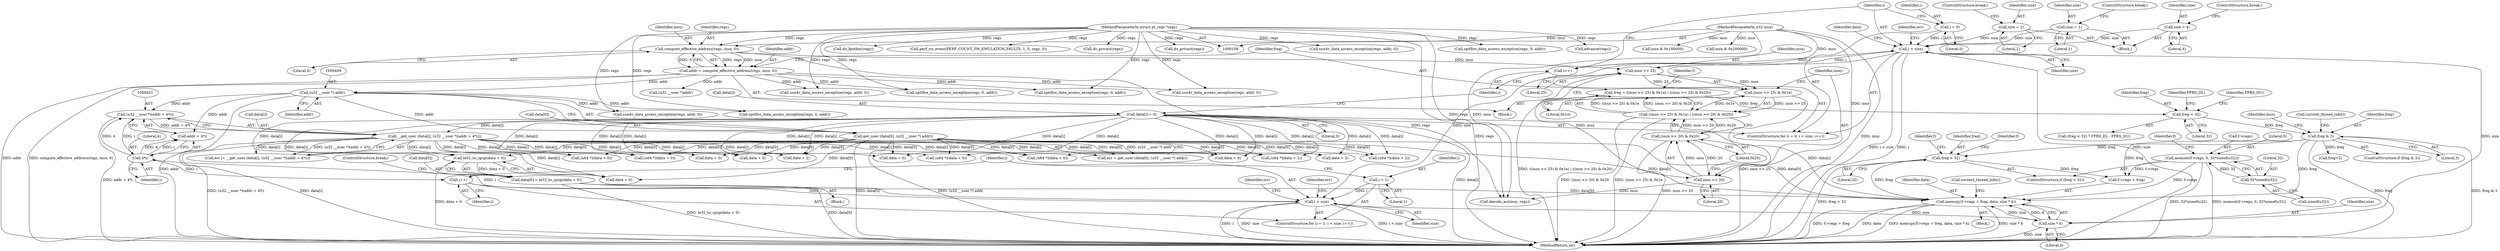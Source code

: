 digraph "0_linux_a8b0ca17b80e92faab46ee7179ba9e99ccb61233_36@API" {
"1000584" [label="(Call,memcpy(f->regs + freg, data, size * 4))"];
"1000563" [label="(Call,memset(f->regs, 0, 32*sizeof(u32)))"];
"1000568" [label="(Call,32*sizeof(u32))"];
"1000165" [label="(Call,freg & 3)"];
"1000145" [label="(Call,freg < 32)"];
"1000118" [label="(Call,freg = ((insn >> 25) & 0x1e) | ((insn >> 20) & 0x20))"];
"1000120" [label="(Call,((insn >> 25) & 0x1e) | ((insn >> 20) & 0x20))"];
"1000121" [label="(Call,(insn >> 25) & 0x1e)"];
"1000122" [label="(Call,insn >> 25)"];
"1000113" [label="(Call,compute_effective_address(regs, insn, 0))"];
"1000108" [label="(MethodParameterIn,struct pt_regs *regs)"];
"1000107" [label="(MethodParameterIn,u32 insn)"];
"1000126" [label="(Call,(insn >> 20) & 0x20)"];
"1000127" [label="(Call,insn >> 20)"];
"1000560" [label="(Call,freg < 32)"];
"1000404" [label="(Call,get_user (data[0], (u32 __user *) addr))"];
"1000408" [label="(Call,(u32 __user *) addr)"];
"1000111" [label="(Call,addr = compute_effective_address(regs, insn, 0))"];
"1000426" [label="(Call,__get_user (data[i], (u32 __user *)(addr + 4*i)))"];
"1000397" [label="(Call,data[i] = 0)"];
"1000430" [label="(Call,(u32 __user *)(addr + 4*i))"];
"1000434" [label="(Call,4*i)"];
"1000419" [label="(Call,i < size)"];
"1000422" [label="(Call,i++)"];
"1000416" [label="(Call,i = 1)"];
"1000392" [label="(Call,i < size)"];
"1000395" [label="(Call,i++)"];
"1000389" [label="(Call,i = 0)"];
"1000379" [label="(Call,size = 4)"];
"1000384" [label="(Call,size = 2)"];
"1000374" [label="(Call,size = 1)"];
"1000470" [label="(Call,data[0] = le32_to_cpup(data + 0))"];
"1000474" [label="(Call,le32_to_cpup(data + 0))"];
"1000591" [label="(Call,size * 4)"];
"1000393" [label="(Identifier,i)"];
"1000397" [label="(Call,data[i] = 0)"];
"1000424" [label="(Call,err |= __get_user (data[i], (u32 __user *)(addr + 4*i)))"];
"1000172" [label="(Call,current_thread_info())"];
"1000484" [label="(Call,data + 0)"];
"1000478" [label="(ControlStructure,break;)"];
"1000415" [label="(ControlStructure,for (i = 1; i < size; i++))"];
"1000468" [label="(Block,)"];
"1000403" [label="(Identifier,err)"];
"1000147" [label="(Literal,32)"];
"1000408" [label="(Call,(u32 __user *) addr)"];
"1000121" [label="(Call,(insn >> 25) & 0x1e)"];
"1000376" [label="(Literal,1)"];
"1000122" [label="(Call,insn >> 25)"];
"1000470" [label="(Call,data[0] = le32_to_cpup(data + 0))"];
"1000474" [label="(Call,le32_to_cpup(data + 0))"];
"1000590" [label="(Identifier,data)"];
"1000114" [label="(Identifier,regs)"];
"1000124" [label="(Literal,25)"];
"1000164" [label="(ControlStructure,if (freg & 3))"];
"1000266" [label="(Call,sun4v_data_access_exception(regs, addr, 0))"];
"1000380" [label="(Identifier,size)"];
"1000505" [label="(Call,(u64 *)(data + 0))"];
"1000410" [label="(Identifier,addr)"];
"1000498" [label="(Call,(u64 *)(data + 0))"];
"1000125" [label="(Literal,0x1e)"];
"1000569" [label="(Literal,32)"];
"1000129" [label="(Literal,20)"];
"1000561" [label="(Identifier,freg)"];
"1000148" [label="(Identifier,FPRS_DL)"];
"1000116" [label="(Literal,0)"];
"1000384" [label="(Call,size = 2)"];
"1000570" [label="(Call,sizeof(u32))"];
"1000271" [label="(Call,spitfire_data_access_exception(regs, 0, addr))"];
"1000392" [label="(Call,i < size)"];
"1000426" [label="(Call,__get_user (data[i], (u32 __user *)(addr + 4*i)))"];
"1000435" [label="(Literal,4)"];
"1000507" [label="(Call,data + 0)"];
"1000405" [label="(Call,data[0])"];
"1000605" [label="(MethodReturn,int)"];
"1000560" [label="(Call,freg < 32)"];
"1000325" [label="(Call,spitfire_data_access_exception(regs, 0, addr))"];
"1000562" [label="(Literal,32)"];
"1000511" [label="(Call,(u64 *)(data + 2))"];
"1000422" [label="(Call,i++)"];
"1000149" [label="(Identifier,FPRS_DU)"];
"1000593" [label="(Literal,4)"];
"1000386" [label="(Literal,2)"];
"1000559" [label="(ControlStructure,if (freg < 32))"];
"1000166" [label="(Identifier,freg)"];
"1000518" [label="(Call,(u64 *)(data + 2))"];
"1000379" [label="(Call,size = 4)"];
"1000488" [label="(Call,(u64 *)(data + 0))"];
"1000111" [label="(Call,addr = compute_effective_address(regs, insn, 0))"];
"1000108" [label="(MethodParameterIn,struct pt_regs *regs)"];
"1000416" [label="(Call,i = 1)"];
"1000482" [label="(Call,(u64 *)(data + 0))"];
"1000564" [label="(Call,f->regs)"];
"1000388" [label="(ControlStructure,for (i = 0; i < size; i++))"];
"1000375" [label="(Identifier,size)"];
"1000591" [label="(Call,size * 4)"];
"1000601" [label="(Call,advance(regs))"];
"1000576" [label="(Identifier,f)"];
"1000387" [label="(ControlStructure,break;)"];
"1000432" [label="(Call,addr + 4*i)"];
"1000109" [label="(Block,)"];
"1000167" [label="(Literal,3)"];
"1000113" [label="(Call,compute_effective_address(regs, insn, 0))"];
"1000390" [label="(Identifier,i)"];
"1000399" [label="(Identifier,data)"];
"1000585" [label="(Call,f->regs + freg)"];
"1000475" [label="(Call,data + 0)"];
"1000112" [label="(Identifier,addr)"];
"1000382" [label="(ControlStructure,break;)"];
"1000389" [label="(Call,i = 0)"];
"1000565" [label="(Identifier,f)"];
"1000138" [label="(Call,decode_asi(insn, regs))"];
"1000127" [label="(Call,insn >> 20)"];
"1000183" [label="(Call,insn & 0x200000)"];
"1000283" [label="(Call,(u32 __user *)addr)"];
"1000146" [label="(Identifier,freg)"];
"1000567" [label="(Literal,0)"];
"1000427" [label="(Call,data[i])"];
"1000436" [label="(Identifier,i)"];
"1000118" [label="(Call,freg = ((insn >> 25) & 0x1e) | ((insn >> 20) & 0x20))"];
"1000357" [label="(Call,sun4v_data_access_exception(regs, addr, 0))"];
"1000587" [label="(Identifier,f)"];
"1000520" [label="(Call,data + 2)"];
"1000490" [label="(Call,data + 0)"];
"1000513" [label="(Call,data + 2)"];
"1000500" [label="(Call,data + 0)"];
"1000449" [label="(Call,sun4v_data_access_exception(regs, addr, 0))"];
"1000568" [label="(Call,32*sizeof(u32))"];
"1000395" [label="(Call,i++)"];
"1000107" [label="(MethodParameterIn,u32 insn)"];
"1000178" [label="(Call,do_fpother(regs))"];
"1000150" [label="(Call,perf_sw_event(PERF_COUNT_SW_EMULATION_FAULTS, 1, 0, regs, 0))"];
"1000592" [label="(Identifier,size)"];
"1000120" [label="(Call,((insn >> 25) & 0x1e) | ((insn >> 20) & 0x20))"];
"1000381" [label="(Literal,4)"];
"1000401" [label="(Literal,0)"];
"1000343" [label="(Call,do_privact(regs))"];
"1000126" [label="(Call,(insn >> 20) & 0x20)"];
"1000184" [label="(Identifier,insn)"];
"1000133" [label="(Identifier,f)"];
"1000420" [label="(Identifier,i)"];
"1000418" [label="(Literal,1)"];
"1000430" [label="(Call,(u32 __user *)(addr + 4*i))"];
"1000233" [label="(Call,do_privact(regs))"];
"1000425" [label="(Identifier,err)"];
"1000563" [label="(Call,memset(f->regs, 0, 32*sizeof(u32)))"];
"1000128" [label="(Identifier,insn)"];
"1000439" [label="(Identifier,err)"];
"1000597" [label="(Call,current_thread_info())"];
"1000404" [label="(Call,get_user (data[0], (u32 __user *) addr))"];
"1000369" [label="(Call,insn & 0x180000)"];
"1000145" [label="(Call,freg < 32)"];
"1000320" [label="(Call,sun4v_data_access_exception(regs, addr, 0))"];
"1000130" [label="(Literal,0x20)"];
"1000394" [label="(Identifier,size)"];
"1000119" [label="(Identifier,freg)"];
"1000144" [label="(Call,(freg < 32) ? FPRS_DL : FPRS_DU)"];
"1000419" [label="(Call,i < size)"];
"1000471" [label="(Call,data[0])"];
"1000434" [label="(Call,4*i)"];
"1000372" [label="(Block,)"];
"1000402" [label="(Call,err = get_user (data[0], (u32 __user *) addr))"];
"1000421" [label="(Identifier,size)"];
"1000417" [label="(Identifier,i)"];
"1000165" [label="(Call,freg & 3)"];
"1000398" [label="(Call,data[i])"];
"1000454" [label="(Call,spitfire_data_access_exception(regs, 0, addr))"];
"1000225" [label="(Call,freg+2)"];
"1000423" [label="(Identifier,i)"];
"1000391" [label="(Literal,0)"];
"1000385" [label="(Identifier,size)"];
"1000377" [label="(ControlStructure,break;)"];
"1000123" [label="(Identifier,insn)"];
"1000362" [label="(Call,spitfire_data_access_exception(regs, 0, addr))"];
"1000374" [label="(Call,size = 1)"];
"1000332" [label="(Block,)"];
"1000115" [label="(Identifier,insn)"];
"1000584" [label="(Call,memcpy(f->regs + freg, data, size * 4))"];
"1000396" [label="(Identifier,i)"];
"1000584" -> "1000332"  [label="AST: "];
"1000584" -> "1000591"  [label="CFG: "];
"1000585" -> "1000584"  [label="AST: "];
"1000590" -> "1000584"  [label="AST: "];
"1000591" -> "1000584"  [label="AST: "];
"1000597" -> "1000584"  [label="CFG: "];
"1000584" -> "1000605"  [label="DDG: data"];
"1000584" -> "1000605"  [label="DDG: memcpy(f->regs + freg, data, size * 4)"];
"1000584" -> "1000605"  [label="DDG: size * 4"];
"1000584" -> "1000605"  [label="DDG: f->regs + freg"];
"1000563" -> "1000584"  [label="DDG: f->regs"];
"1000165" -> "1000584"  [label="DDG: freg"];
"1000560" -> "1000584"  [label="DDG: freg"];
"1000404" -> "1000584"  [label="DDG: data[0]"];
"1000426" -> "1000584"  [label="DDG: data[i]"];
"1000397" -> "1000584"  [label="DDG: data[i]"];
"1000470" -> "1000584"  [label="DDG: data[0]"];
"1000591" -> "1000584"  [label="DDG: size"];
"1000591" -> "1000584"  [label="DDG: 4"];
"1000563" -> "1000559"  [label="AST: "];
"1000563" -> "1000568"  [label="CFG: "];
"1000564" -> "1000563"  [label="AST: "];
"1000567" -> "1000563"  [label="AST: "];
"1000568" -> "1000563"  [label="AST: "];
"1000587" -> "1000563"  [label="CFG: "];
"1000563" -> "1000605"  [label="DDG: memset(f->regs, 0, 32*sizeof(u32))"];
"1000563" -> "1000605"  [label="DDG: 32*sizeof(u32)"];
"1000568" -> "1000563"  [label="DDG: 32"];
"1000563" -> "1000585"  [label="DDG: f->regs"];
"1000568" -> "1000570"  [label="CFG: "];
"1000569" -> "1000568"  [label="AST: "];
"1000570" -> "1000568"  [label="AST: "];
"1000165" -> "1000164"  [label="AST: "];
"1000165" -> "1000167"  [label="CFG: "];
"1000166" -> "1000165"  [label="AST: "];
"1000167" -> "1000165"  [label="AST: "];
"1000172" -> "1000165"  [label="CFG: "];
"1000184" -> "1000165"  [label="CFG: "];
"1000165" -> "1000605"  [label="DDG: freg"];
"1000165" -> "1000605"  [label="DDG: freg & 3"];
"1000145" -> "1000165"  [label="DDG: freg"];
"1000165" -> "1000225"  [label="DDG: freg"];
"1000165" -> "1000560"  [label="DDG: freg"];
"1000165" -> "1000585"  [label="DDG: freg"];
"1000145" -> "1000144"  [label="AST: "];
"1000145" -> "1000147"  [label="CFG: "];
"1000146" -> "1000145"  [label="AST: "];
"1000147" -> "1000145"  [label="AST: "];
"1000148" -> "1000145"  [label="CFG: "];
"1000149" -> "1000145"  [label="CFG: "];
"1000118" -> "1000145"  [label="DDG: freg"];
"1000118" -> "1000109"  [label="AST: "];
"1000118" -> "1000120"  [label="CFG: "];
"1000119" -> "1000118"  [label="AST: "];
"1000120" -> "1000118"  [label="AST: "];
"1000133" -> "1000118"  [label="CFG: "];
"1000118" -> "1000605"  [label="DDG: ((insn >> 25) & 0x1e) | ((insn >> 20) & 0x20)"];
"1000120" -> "1000118"  [label="DDG: (insn >> 25) & 0x1e"];
"1000120" -> "1000118"  [label="DDG: (insn >> 20) & 0x20"];
"1000120" -> "1000126"  [label="CFG: "];
"1000121" -> "1000120"  [label="AST: "];
"1000126" -> "1000120"  [label="AST: "];
"1000120" -> "1000605"  [label="DDG: (insn >> 20) & 0x20"];
"1000120" -> "1000605"  [label="DDG: (insn >> 25) & 0x1e"];
"1000121" -> "1000120"  [label="DDG: insn >> 25"];
"1000121" -> "1000120"  [label="DDG: 0x1e"];
"1000126" -> "1000120"  [label="DDG: insn >> 20"];
"1000126" -> "1000120"  [label="DDG: 0x20"];
"1000121" -> "1000125"  [label="CFG: "];
"1000122" -> "1000121"  [label="AST: "];
"1000125" -> "1000121"  [label="AST: "];
"1000128" -> "1000121"  [label="CFG: "];
"1000121" -> "1000605"  [label="DDG: insn >> 25"];
"1000122" -> "1000121"  [label="DDG: insn"];
"1000122" -> "1000121"  [label="DDG: 25"];
"1000122" -> "1000124"  [label="CFG: "];
"1000123" -> "1000122"  [label="AST: "];
"1000124" -> "1000122"  [label="AST: "];
"1000125" -> "1000122"  [label="CFG: "];
"1000113" -> "1000122"  [label="DDG: insn"];
"1000107" -> "1000122"  [label="DDG: insn"];
"1000122" -> "1000127"  [label="DDG: insn"];
"1000113" -> "1000111"  [label="AST: "];
"1000113" -> "1000116"  [label="CFG: "];
"1000114" -> "1000113"  [label="AST: "];
"1000115" -> "1000113"  [label="AST: "];
"1000116" -> "1000113"  [label="AST: "];
"1000111" -> "1000113"  [label="CFG: "];
"1000113" -> "1000111"  [label="DDG: regs"];
"1000113" -> "1000111"  [label="DDG: insn"];
"1000113" -> "1000111"  [label="DDG: 0"];
"1000108" -> "1000113"  [label="DDG: regs"];
"1000107" -> "1000113"  [label="DDG: insn"];
"1000113" -> "1000138"  [label="DDG: regs"];
"1000108" -> "1000106"  [label="AST: "];
"1000108" -> "1000605"  [label="DDG: regs"];
"1000108" -> "1000138"  [label="DDG: regs"];
"1000108" -> "1000150"  [label="DDG: regs"];
"1000108" -> "1000178"  [label="DDG: regs"];
"1000108" -> "1000233"  [label="DDG: regs"];
"1000108" -> "1000266"  [label="DDG: regs"];
"1000108" -> "1000271"  [label="DDG: regs"];
"1000108" -> "1000320"  [label="DDG: regs"];
"1000108" -> "1000325"  [label="DDG: regs"];
"1000108" -> "1000343"  [label="DDG: regs"];
"1000108" -> "1000357"  [label="DDG: regs"];
"1000108" -> "1000362"  [label="DDG: regs"];
"1000108" -> "1000449"  [label="DDG: regs"];
"1000108" -> "1000454"  [label="DDG: regs"];
"1000108" -> "1000601"  [label="DDG: regs"];
"1000107" -> "1000106"  [label="AST: "];
"1000107" -> "1000605"  [label="DDG: insn"];
"1000107" -> "1000127"  [label="DDG: insn"];
"1000107" -> "1000138"  [label="DDG: insn"];
"1000107" -> "1000183"  [label="DDG: insn"];
"1000107" -> "1000369"  [label="DDG: insn"];
"1000126" -> "1000130"  [label="CFG: "];
"1000127" -> "1000126"  [label="AST: "];
"1000130" -> "1000126"  [label="AST: "];
"1000126" -> "1000605"  [label="DDG: insn >> 20"];
"1000127" -> "1000126"  [label="DDG: insn"];
"1000127" -> "1000126"  [label="DDG: 20"];
"1000127" -> "1000129"  [label="CFG: "];
"1000128" -> "1000127"  [label="AST: "];
"1000129" -> "1000127"  [label="AST: "];
"1000130" -> "1000127"  [label="CFG: "];
"1000127" -> "1000138"  [label="DDG: insn"];
"1000560" -> "1000559"  [label="AST: "];
"1000560" -> "1000562"  [label="CFG: "];
"1000561" -> "1000560"  [label="AST: "];
"1000562" -> "1000560"  [label="AST: "];
"1000565" -> "1000560"  [label="CFG: "];
"1000576" -> "1000560"  [label="CFG: "];
"1000560" -> "1000605"  [label="DDG: freg < 32"];
"1000560" -> "1000585"  [label="DDG: freg"];
"1000404" -> "1000402"  [label="AST: "];
"1000404" -> "1000408"  [label="CFG: "];
"1000405" -> "1000404"  [label="AST: "];
"1000408" -> "1000404"  [label="AST: "];
"1000402" -> "1000404"  [label="CFG: "];
"1000404" -> "1000605"  [label="DDG: data[0]"];
"1000404" -> "1000605"  [label="DDG: (u32 __user *) addr"];
"1000404" -> "1000402"  [label="DDG: data[0]"];
"1000404" -> "1000402"  [label="DDG: (u32 __user *) addr"];
"1000408" -> "1000404"  [label="DDG: addr"];
"1000404" -> "1000474"  [label="DDG: data[0]"];
"1000404" -> "1000475"  [label="DDG: data[0]"];
"1000404" -> "1000482"  [label="DDG: data[0]"];
"1000404" -> "1000484"  [label="DDG: data[0]"];
"1000404" -> "1000488"  [label="DDG: data[0]"];
"1000404" -> "1000490"  [label="DDG: data[0]"];
"1000404" -> "1000498"  [label="DDG: data[0]"];
"1000404" -> "1000500"  [label="DDG: data[0]"];
"1000404" -> "1000505"  [label="DDG: data[0]"];
"1000404" -> "1000507"  [label="DDG: data[0]"];
"1000404" -> "1000511"  [label="DDG: data[0]"];
"1000404" -> "1000513"  [label="DDG: data[0]"];
"1000404" -> "1000518"  [label="DDG: data[0]"];
"1000404" -> "1000520"  [label="DDG: data[0]"];
"1000408" -> "1000410"  [label="CFG: "];
"1000409" -> "1000408"  [label="AST: "];
"1000410" -> "1000408"  [label="AST: "];
"1000408" -> "1000605"  [label="DDG: addr"];
"1000111" -> "1000408"  [label="DDG: addr"];
"1000408" -> "1000430"  [label="DDG: addr"];
"1000408" -> "1000432"  [label="DDG: addr"];
"1000408" -> "1000449"  [label="DDG: addr"];
"1000408" -> "1000454"  [label="DDG: addr"];
"1000111" -> "1000109"  [label="AST: "];
"1000112" -> "1000111"  [label="AST: "];
"1000119" -> "1000111"  [label="CFG: "];
"1000111" -> "1000605"  [label="DDG: addr"];
"1000111" -> "1000605"  [label="DDG: compute_effective_address(regs, insn, 0)"];
"1000111" -> "1000266"  [label="DDG: addr"];
"1000111" -> "1000271"  [label="DDG: addr"];
"1000111" -> "1000283"  [label="DDG: addr"];
"1000111" -> "1000357"  [label="DDG: addr"];
"1000111" -> "1000362"  [label="DDG: addr"];
"1000426" -> "1000424"  [label="AST: "];
"1000426" -> "1000430"  [label="CFG: "];
"1000427" -> "1000426"  [label="AST: "];
"1000430" -> "1000426"  [label="AST: "];
"1000424" -> "1000426"  [label="CFG: "];
"1000426" -> "1000605"  [label="DDG: data[i]"];
"1000426" -> "1000605"  [label="DDG: (u32 __user *)(addr + 4*i)"];
"1000426" -> "1000424"  [label="DDG: data[i]"];
"1000426" -> "1000424"  [label="DDG: (u32 __user *)(addr + 4*i)"];
"1000397" -> "1000426"  [label="DDG: data[i]"];
"1000430" -> "1000426"  [label="DDG: addr + 4*i"];
"1000426" -> "1000474"  [label="DDG: data[i]"];
"1000426" -> "1000475"  [label="DDG: data[i]"];
"1000426" -> "1000482"  [label="DDG: data[i]"];
"1000426" -> "1000484"  [label="DDG: data[i]"];
"1000426" -> "1000488"  [label="DDG: data[i]"];
"1000426" -> "1000490"  [label="DDG: data[i]"];
"1000426" -> "1000498"  [label="DDG: data[i]"];
"1000426" -> "1000500"  [label="DDG: data[i]"];
"1000426" -> "1000505"  [label="DDG: data[i]"];
"1000426" -> "1000507"  [label="DDG: data[i]"];
"1000426" -> "1000511"  [label="DDG: data[i]"];
"1000426" -> "1000513"  [label="DDG: data[i]"];
"1000426" -> "1000518"  [label="DDG: data[i]"];
"1000426" -> "1000520"  [label="DDG: data[i]"];
"1000397" -> "1000388"  [label="AST: "];
"1000397" -> "1000401"  [label="CFG: "];
"1000398" -> "1000397"  [label="AST: "];
"1000401" -> "1000397"  [label="AST: "];
"1000396" -> "1000397"  [label="CFG: "];
"1000397" -> "1000605"  [label="DDG: data[i]"];
"1000397" -> "1000474"  [label="DDG: data[i]"];
"1000397" -> "1000475"  [label="DDG: data[i]"];
"1000397" -> "1000482"  [label="DDG: data[i]"];
"1000397" -> "1000484"  [label="DDG: data[i]"];
"1000397" -> "1000488"  [label="DDG: data[i]"];
"1000397" -> "1000490"  [label="DDG: data[i]"];
"1000397" -> "1000498"  [label="DDG: data[i]"];
"1000397" -> "1000500"  [label="DDG: data[i]"];
"1000397" -> "1000505"  [label="DDG: data[i]"];
"1000397" -> "1000507"  [label="DDG: data[i]"];
"1000397" -> "1000511"  [label="DDG: data[i]"];
"1000397" -> "1000513"  [label="DDG: data[i]"];
"1000397" -> "1000518"  [label="DDG: data[i]"];
"1000397" -> "1000520"  [label="DDG: data[i]"];
"1000430" -> "1000432"  [label="CFG: "];
"1000431" -> "1000430"  [label="AST: "];
"1000432" -> "1000430"  [label="AST: "];
"1000430" -> "1000605"  [label="DDG: addr + 4*i"];
"1000434" -> "1000430"  [label="DDG: 4"];
"1000434" -> "1000430"  [label="DDG: i"];
"1000434" -> "1000432"  [label="AST: "];
"1000434" -> "1000436"  [label="CFG: "];
"1000435" -> "1000434"  [label="AST: "];
"1000436" -> "1000434"  [label="AST: "];
"1000432" -> "1000434"  [label="CFG: "];
"1000434" -> "1000422"  [label="DDG: i"];
"1000434" -> "1000432"  [label="DDG: 4"];
"1000434" -> "1000432"  [label="DDG: i"];
"1000419" -> "1000434"  [label="DDG: i"];
"1000419" -> "1000415"  [label="AST: "];
"1000419" -> "1000421"  [label="CFG: "];
"1000420" -> "1000419"  [label="AST: "];
"1000421" -> "1000419"  [label="AST: "];
"1000425" -> "1000419"  [label="CFG: "];
"1000439" -> "1000419"  [label="CFG: "];
"1000419" -> "1000605"  [label="DDG: i"];
"1000419" -> "1000605"  [label="DDG: size"];
"1000419" -> "1000605"  [label="DDG: i < size"];
"1000422" -> "1000419"  [label="DDG: i"];
"1000416" -> "1000419"  [label="DDG: i"];
"1000392" -> "1000419"  [label="DDG: size"];
"1000419" -> "1000591"  [label="DDG: size"];
"1000422" -> "1000415"  [label="AST: "];
"1000422" -> "1000423"  [label="CFG: "];
"1000423" -> "1000422"  [label="AST: "];
"1000420" -> "1000422"  [label="CFG: "];
"1000416" -> "1000415"  [label="AST: "];
"1000416" -> "1000418"  [label="CFG: "];
"1000417" -> "1000416"  [label="AST: "];
"1000418" -> "1000416"  [label="AST: "];
"1000420" -> "1000416"  [label="CFG: "];
"1000392" -> "1000388"  [label="AST: "];
"1000392" -> "1000394"  [label="CFG: "];
"1000393" -> "1000392"  [label="AST: "];
"1000394" -> "1000392"  [label="AST: "];
"1000399" -> "1000392"  [label="CFG: "];
"1000403" -> "1000392"  [label="CFG: "];
"1000392" -> "1000605"  [label="DDG: size"];
"1000392" -> "1000605"  [label="DDG: i < size"];
"1000392" -> "1000605"  [label="DDG: i"];
"1000395" -> "1000392"  [label="DDG: i"];
"1000389" -> "1000392"  [label="DDG: i"];
"1000379" -> "1000392"  [label="DDG: size"];
"1000384" -> "1000392"  [label="DDG: size"];
"1000374" -> "1000392"  [label="DDG: size"];
"1000392" -> "1000395"  [label="DDG: i"];
"1000392" -> "1000591"  [label="DDG: size"];
"1000395" -> "1000388"  [label="AST: "];
"1000395" -> "1000396"  [label="CFG: "];
"1000396" -> "1000395"  [label="AST: "];
"1000393" -> "1000395"  [label="CFG: "];
"1000389" -> "1000388"  [label="AST: "];
"1000389" -> "1000391"  [label="CFG: "];
"1000390" -> "1000389"  [label="AST: "];
"1000391" -> "1000389"  [label="AST: "];
"1000393" -> "1000389"  [label="CFG: "];
"1000379" -> "1000372"  [label="AST: "];
"1000379" -> "1000381"  [label="CFG: "];
"1000380" -> "1000379"  [label="AST: "];
"1000381" -> "1000379"  [label="AST: "];
"1000382" -> "1000379"  [label="CFG: "];
"1000384" -> "1000372"  [label="AST: "];
"1000384" -> "1000386"  [label="CFG: "];
"1000385" -> "1000384"  [label="AST: "];
"1000386" -> "1000384"  [label="AST: "];
"1000387" -> "1000384"  [label="CFG: "];
"1000374" -> "1000372"  [label="AST: "];
"1000374" -> "1000376"  [label="CFG: "];
"1000375" -> "1000374"  [label="AST: "];
"1000376" -> "1000374"  [label="AST: "];
"1000377" -> "1000374"  [label="CFG: "];
"1000470" -> "1000468"  [label="AST: "];
"1000470" -> "1000474"  [label="CFG: "];
"1000471" -> "1000470"  [label="AST: "];
"1000474" -> "1000470"  [label="AST: "];
"1000478" -> "1000470"  [label="CFG: "];
"1000470" -> "1000605"  [label="DDG: le32_to_cpup(data + 0)"];
"1000470" -> "1000605"  [label="DDG: data[0]"];
"1000474" -> "1000470"  [label="DDG: data + 0"];
"1000474" -> "1000475"  [label="CFG: "];
"1000475" -> "1000474"  [label="AST: "];
"1000474" -> "1000605"  [label="DDG: data + 0"];
"1000591" -> "1000593"  [label="CFG: "];
"1000592" -> "1000591"  [label="AST: "];
"1000593" -> "1000591"  [label="AST: "];
"1000591" -> "1000605"  [label="DDG: size"];
}
